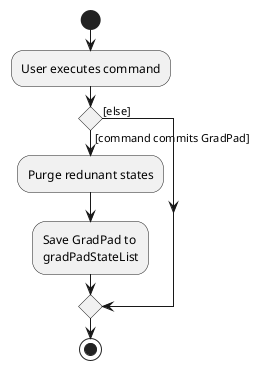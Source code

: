 @startuml
start
:User executes command;

'Since the beta syntax does not support placing the condition outside the
'diamond we place it as the true branch instead.

if () then ([command commits GradPad])
    :Purge redunant states;
    :Save GradPad to
    gradPadStateList;
else ([else])
endif
stop
@enduml
